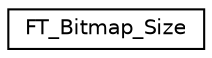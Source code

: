 digraph "Graphical Class Hierarchy"
{
 // LATEX_PDF_SIZE
  edge [fontname="Helvetica",fontsize="10",labelfontname="Helvetica",labelfontsize="10"];
  node [fontname="Helvetica",fontsize="10",shape=record];
  rankdir="LR";
  Node0 [label="FT_Bitmap_Size",height=0.2,width=0.4,color="black", fillcolor="white", style="filled",URL="$structFT__Bitmap__Size.html",tooltip=" "];
}
